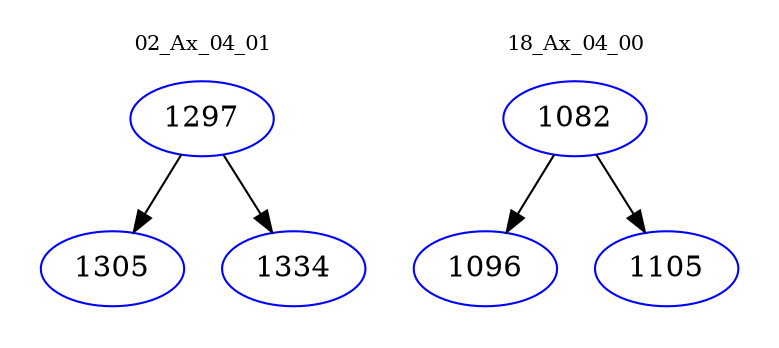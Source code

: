 digraph{
subgraph cluster_0 {
color = white
label = "02_Ax_04_01";
fontsize=10;
T0_1297 [label="1297", color="blue"]
T0_1297 -> T0_1305 [color="black"]
T0_1305 [label="1305", color="blue"]
T0_1297 -> T0_1334 [color="black"]
T0_1334 [label="1334", color="blue"]
}
subgraph cluster_1 {
color = white
label = "18_Ax_04_00";
fontsize=10;
T1_1082 [label="1082", color="blue"]
T1_1082 -> T1_1096 [color="black"]
T1_1096 [label="1096", color="blue"]
T1_1082 -> T1_1105 [color="black"]
T1_1105 [label="1105", color="blue"]
}
}
